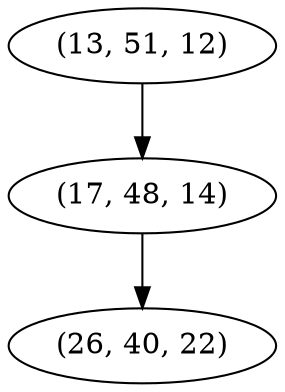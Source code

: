 digraph tree {
    "(13, 51, 12)";
    "(17, 48, 14)";
    "(26, 40, 22)";
    "(13, 51, 12)" -> "(17, 48, 14)";
    "(17, 48, 14)" -> "(26, 40, 22)";
}
